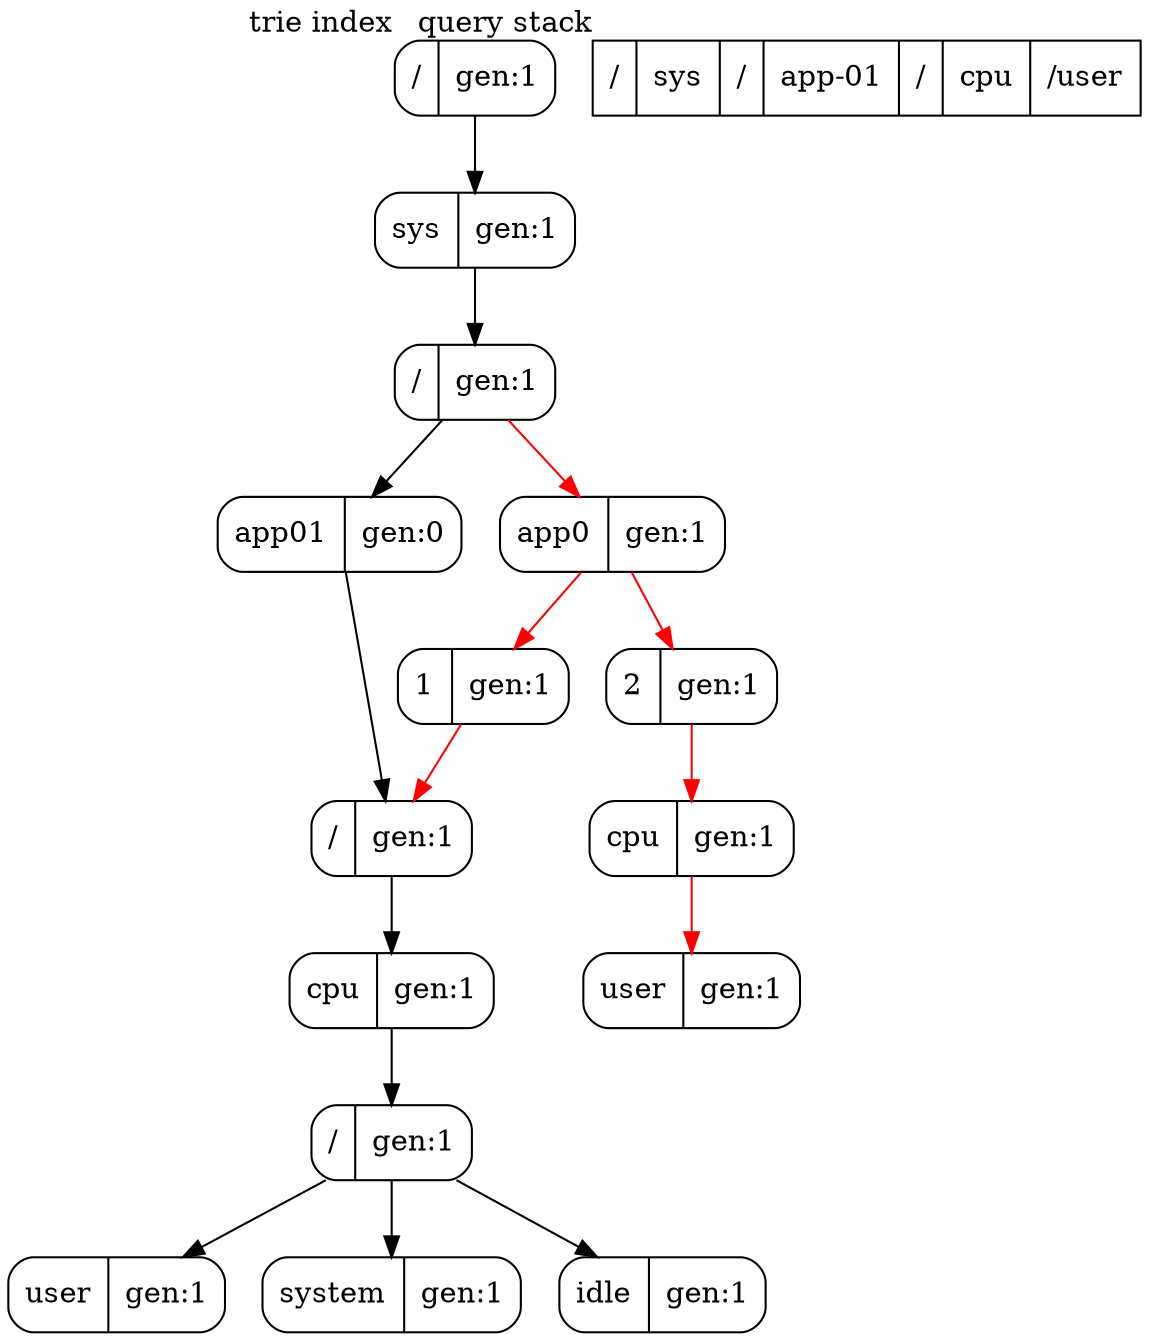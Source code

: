 
digraph G {
	concentrate=True;
	rankdir=TB;
	node [shape=Mrecord];

	rootd  [label="/\n|{gen:1}" xlabel="trie index"];
	sys    [label="sys\n|{gen:1}"];
	sysd   [label="/\n|{gen:1}"];
	app01  [label="app01\n|{gen:0}"];
	app01d [label="/\n|{gen:1}"];
	cpu    [label="cpu\n|{gen:1}"];
	cpud   [label="/\n|{gen:1}"];
	user   [label="user\n|{gen:1}"];
	system [label="system\n|{gen:1}"];
	idle   [label="idle\n|{gen:1}"];

	rootd -> sys -> sysd -> app01 -> app01d -> cpu -> cpud;

	cpud -> user;
	cpud -> system;
	cpud -> idle;
	
	app0 [label="app0\n|{gen:1}"];
	app0_1 [label="1\n|{gen:1}"];
	app0_2 [label="2\n|{gen:1}"];
	app02_cpu [label="cpu\n|{gen:1}"];
	app02_user [label="user\n|{gen:1}"];

	sysd -> app0 -> app0_1 [color=red];
	sysd -> app0 -> app0_2 [color=red];
	app0_1 -> app01d [color=red];

	app0_2 -> app02_cpu -> app02_user [color=red];

	stack [label="{/}|{sys}|/|app-01|/|cpu|/user" xlabel="query stack" shape=record];
}
